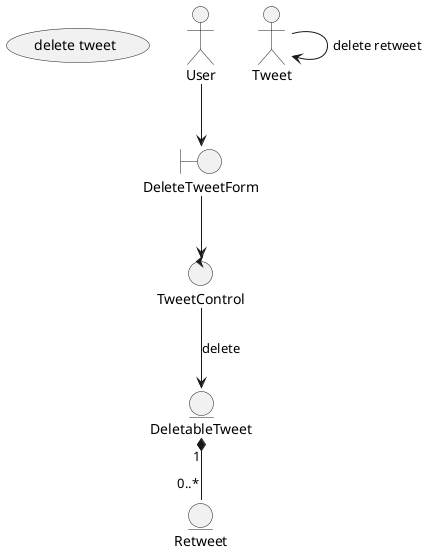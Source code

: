@startuml

usecase "delete tweet" as UC
actor "User" as US

boundary DeleteTweetForm
control TweetControl

entity DeletableTweet
entity Retweet

DeletableTweet "1" *-- "0..*" Retweet

US --> DeleteTweetForm
DeleteTweetForm --> TweetControl
TweetControl --> DeletableTweet : delete
Tweet --> Tweet : "delete retweet"


@enduml
